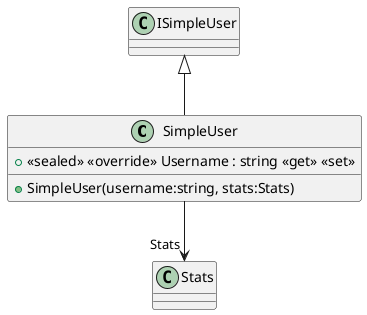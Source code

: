 @startuml
class SimpleUser {
    + SimpleUser(username:string, stats:Stats)
    + <<sealed>> <<override>> Username : string <<get>> <<set>>
}
ISimpleUser <|-- SimpleUser
SimpleUser --> "Stats" Stats
@enduml
